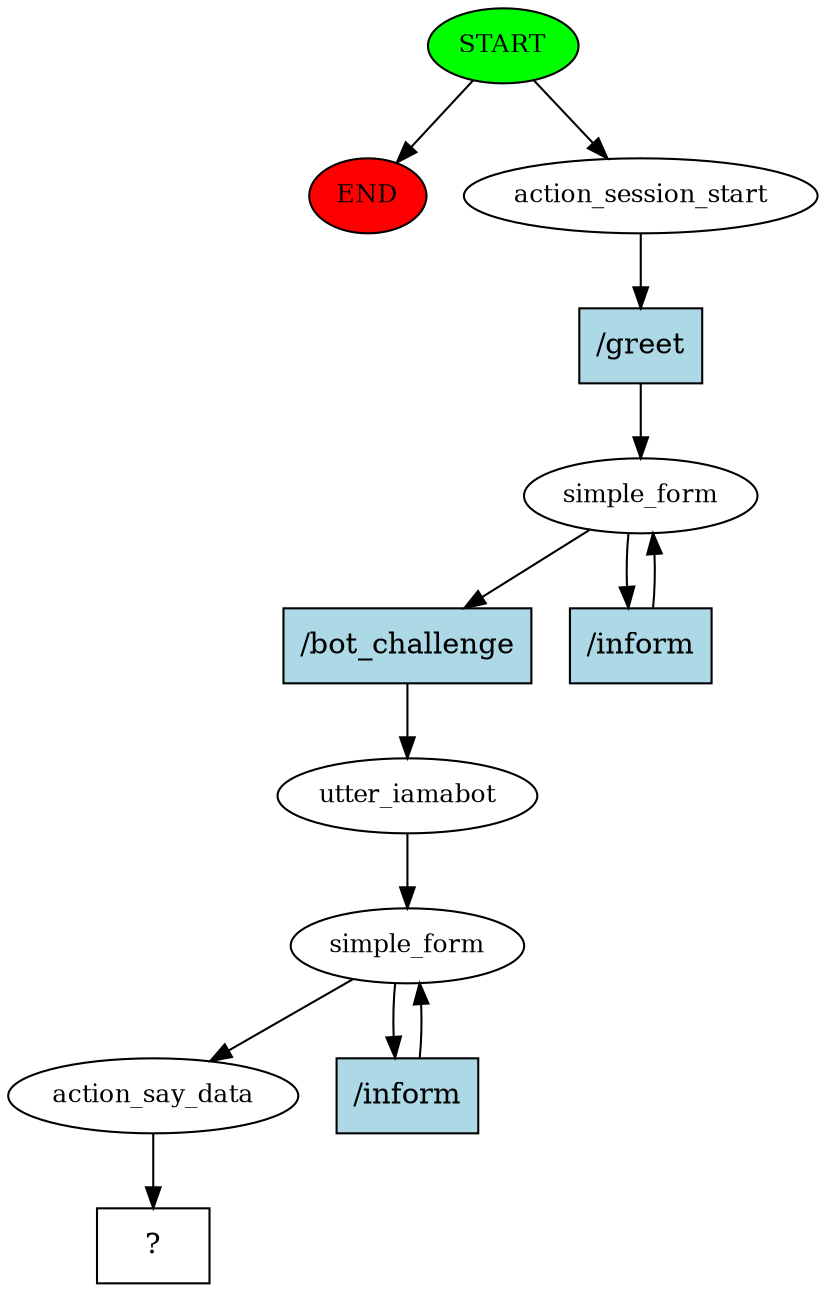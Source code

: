digraph  {
0 [class="start active", fillcolor=green, fontsize=12, label=START, style=filled];
"-1" [class=end, fillcolor=red, fontsize=12, label=END, style=filled];
1 [class=active, fontsize=12, label=action_session_start];
2 [class=active, fontsize=12, label=simple_form];
4 [class=active, fontsize=12, label=utter_iamabot];
5 [class=active, fontsize=12, label=simple_form];
9 [class=active, fontsize=12, label=action_say_data];
10 [class="intent dashed active", label="  ?  ", shape=rect];
11 [class="intent active", fillcolor=lightblue, label="/greet", shape=rect, style=filled];
12 [class="intent active", fillcolor=lightblue, label="/bot_challenge", shape=rect, style=filled];
13 [class="intent active", fillcolor=lightblue, label="/inform", shape=rect, style=filled];
14 [class="intent active", fillcolor=lightblue, label="/inform", shape=rect, style=filled];
0 -> "-1"  [class="", key=NONE, label=""];
0 -> 1  [class=active, key=NONE, label=""];
1 -> 11  [class=active, key=0];
2 -> 12  [class=active, key=0];
2 -> 13  [class=active, key=0];
4 -> 5  [class=active, key=NONE, label=""];
5 -> 9  [class=active, key=NONE, label=""];
5 -> 14  [class=active, key=0];
9 -> 10  [class=active, key=NONE, label=""];
11 -> 2  [class=active, key=0];
12 -> 4  [class=active, key=0];
13 -> 2  [class=active, key=0];
14 -> 5  [class=active, key=0];
}
